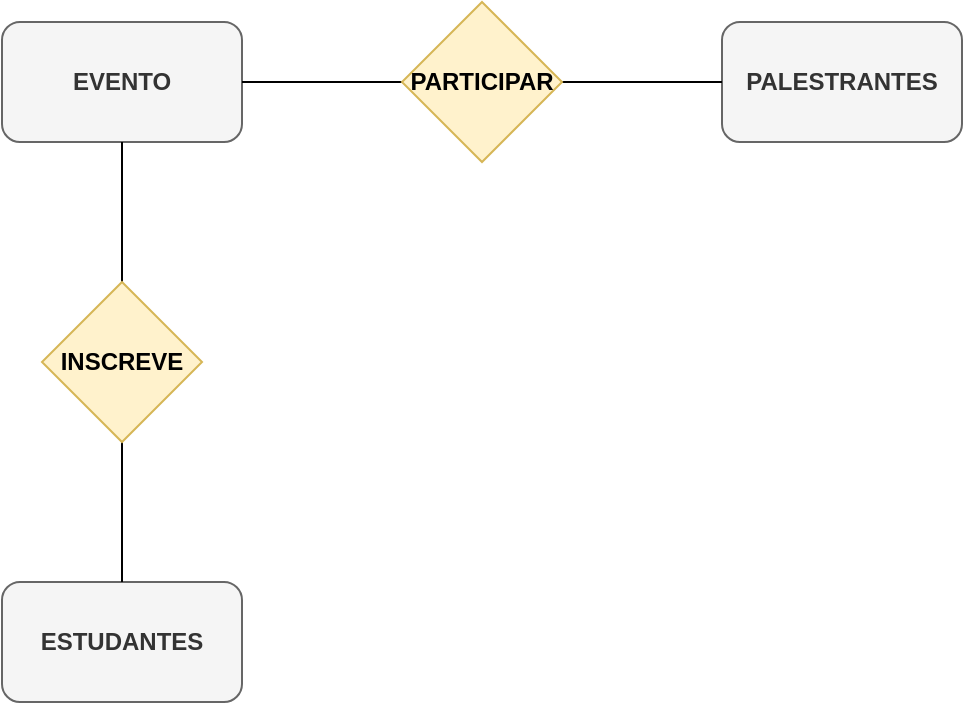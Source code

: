 <mxfile>
    <diagram id="oeihNiPKoLSEwPNfAzze" name="Page-1">
        <mxGraphModel dx="588" dy="787" grid="1" gridSize="10" guides="1" tooltips="1" connect="1" arrows="1" fold="1" page="1" pageScale="1" pageWidth="850" pageHeight="1100" math="0" shadow="0">
            <root>
                <mxCell id="0"/>
                <mxCell id="1" parent="0"/>
                <mxCell id="3" value="EVENTO" style="rounded=1;whiteSpace=wrap;html=1;fillColor=#f5f5f5;fontColor=#333333;strokeColor=#666666;fontStyle=1" vertex="1" parent="1">
                    <mxGeometry x="80" y="90" width="120" height="60" as="geometry"/>
                </mxCell>
                <mxCell id="4" value="PALESTRANTES" style="rounded=1;whiteSpace=wrap;html=1;fillColor=#f5f5f5;fontColor=#333333;strokeColor=#666666;fontStyle=1" vertex="1" parent="1">
                    <mxGeometry x="440" y="90" width="120" height="60" as="geometry"/>
                </mxCell>
                <mxCell id="5" value="ESTUDANTES" style="rounded=1;whiteSpace=wrap;html=1;fillColor=#f5f5f5;fontColor=#333333;strokeColor=#666666;fontStyle=1" vertex="1" parent="1">
                    <mxGeometry x="80" y="370" width="120" height="60" as="geometry"/>
                </mxCell>
                <mxCell id="8" value="" style="endArrow=none;html=1;exitX=1;exitY=0.5;exitDx=0;exitDy=0;entryX=0;entryY=0.5;entryDx=0;entryDy=0;fontStyle=1" edge="1" parent="1" source="3" target="4">
                    <mxGeometry width="50" height="50" relative="1" as="geometry">
                        <mxPoint x="240" y="320" as="sourcePoint"/>
                        <mxPoint x="290" y="270" as="targetPoint"/>
                    </mxGeometry>
                </mxCell>
                <mxCell id="10" value="" style="endArrow=none;html=1;exitX=0.5;exitY=1;exitDx=0;exitDy=0;entryX=0.5;entryY=0;entryDx=0;entryDy=0;startArrow=none;fontStyle=1" edge="1" parent="1" source="17" target="5">
                    <mxGeometry width="50" height="50" relative="1" as="geometry">
                        <mxPoint x="140" y="160" as="sourcePoint"/>
                        <mxPoint x="260" y="160" as="targetPoint"/>
                    </mxGeometry>
                </mxCell>
                <mxCell id="19" value="" style="endArrow=none;html=1;exitX=0.5;exitY=1;exitDx=0;exitDy=0;entryX=0.5;entryY=0;entryDx=0;entryDy=0;fontStyle=1" edge="1" parent="1" source="3" target="17">
                    <mxGeometry width="50" height="50" relative="1" as="geometry">
                        <mxPoint x="140" y="150" as="sourcePoint"/>
                        <mxPoint x="140" y="370" as="targetPoint"/>
                    </mxGeometry>
                </mxCell>
                <mxCell id="17" value="INSCREVE" style="rhombus;whiteSpace=wrap;html=1;fillColor=#fff2cc;strokeColor=#d6b656;fontColor=#000000;fontStyle=1" vertex="1" parent="1">
                    <mxGeometry x="100" y="220" width="80" height="80" as="geometry"/>
                </mxCell>
                <mxCell id="20" value="N:N" style="text;html=1;align=center;verticalAlign=middle;resizable=0;points=[];autosize=1;strokeColor=none;fillColor=none;fontColor=#FFFFFF;fontStyle=1" vertex="1" parent="1">
                    <mxGeometry x="180" y="245" width="40" height="30" as="geometry"/>
                </mxCell>
                <mxCell id="21" value="PARTICIPAR" style="rhombus;whiteSpace=wrap;html=1;fillColor=#fff2cc;strokeColor=#d6b656;fontColor=#000000;fontStyle=1" vertex="1" parent="1">
                    <mxGeometry x="280" y="80" width="80" height="80" as="geometry"/>
                </mxCell>
                <mxCell id="23" value="N:N" style="text;html=1;align=center;verticalAlign=middle;resizable=0;points=[];autosize=1;strokeColor=none;fillColor=none;fontColor=#FFFFFF;fontStyle=1" vertex="1" parent="1">
                    <mxGeometry x="300" y="160" width="40" height="30" as="geometry"/>
                </mxCell>
            </root>
        </mxGraphModel>
    </diagram>
</mxfile>